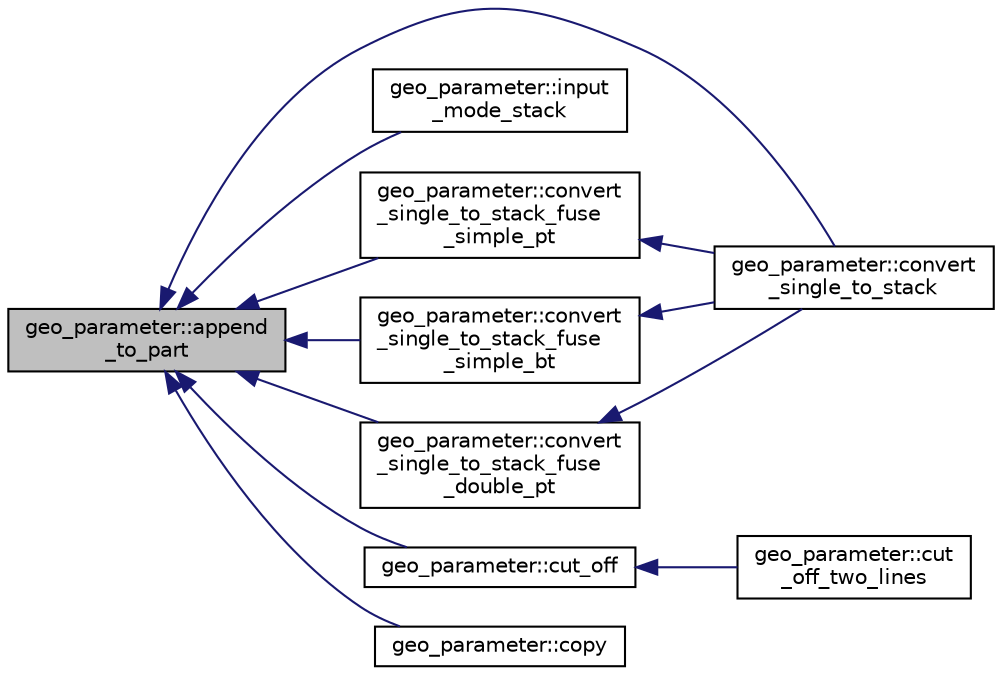 digraph "geo_parameter::append_to_part"
{
  edge [fontname="Helvetica",fontsize="10",labelfontname="Helvetica",labelfontsize="10"];
  node [fontname="Helvetica",fontsize="10",shape=record];
  rankdir="LR";
  Node15 [label="geo_parameter::append\l_to_part",height=0.2,width=0.4,color="black", fillcolor="grey75", style="filled", fontcolor="black"];
  Node15 -> Node16 [dir="back",color="midnightblue",fontsize="10",style="solid",fontname="Helvetica"];
  Node16 [label="geo_parameter::convert\l_single_to_stack",height=0.2,width=0.4,color="black", fillcolor="white", style="filled",URL="$d9/d51/classgeo__parameter.html#a38a7db47929dd2be6c51bf84ce6910d1"];
  Node15 -> Node17 [dir="back",color="midnightblue",fontsize="10",style="solid",fontname="Helvetica"];
  Node17 [label="geo_parameter::input\l_mode_stack",height=0.2,width=0.4,color="black", fillcolor="white", style="filled",URL="$d9/d51/classgeo__parameter.html#a10ec756948696ab11fafb5091c2d463e"];
  Node15 -> Node18 [dir="back",color="midnightblue",fontsize="10",style="solid",fontname="Helvetica"];
  Node18 [label="geo_parameter::convert\l_single_to_stack_fuse\l_simple_pt",height=0.2,width=0.4,color="black", fillcolor="white", style="filled",URL="$d9/d51/classgeo__parameter.html#a55bfef2de6f778f98dc6556db7ca09f0"];
  Node18 -> Node16 [dir="back",color="midnightblue",fontsize="10",style="solid",fontname="Helvetica"];
  Node15 -> Node19 [dir="back",color="midnightblue",fontsize="10",style="solid",fontname="Helvetica"];
  Node19 [label="geo_parameter::convert\l_single_to_stack_fuse\l_simple_bt",height=0.2,width=0.4,color="black", fillcolor="white", style="filled",URL="$d9/d51/classgeo__parameter.html#a0cf3cd58d64429f34e0d332873df8ce0"];
  Node19 -> Node16 [dir="back",color="midnightblue",fontsize="10",style="solid",fontname="Helvetica"];
  Node15 -> Node20 [dir="back",color="midnightblue",fontsize="10",style="solid",fontname="Helvetica"];
  Node20 [label="geo_parameter::convert\l_single_to_stack_fuse\l_double_pt",height=0.2,width=0.4,color="black", fillcolor="white", style="filled",URL="$d9/d51/classgeo__parameter.html#a5932c348cab6747ce94d2eeb7a1c40b0"];
  Node20 -> Node16 [dir="back",color="midnightblue",fontsize="10",style="solid",fontname="Helvetica"];
  Node15 -> Node21 [dir="back",color="midnightblue",fontsize="10",style="solid",fontname="Helvetica"];
  Node21 [label="geo_parameter::cut_off",height=0.2,width=0.4,color="black", fillcolor="white", style="filled",URL="$d9/d51/classgeo__parameter.html#a88ddcdf4c59071a89cae32add3747759"];
  Node21 -> Node22 [dir="back",color="midnightblue",fontsize="10",style="solid",fontname="Helvetica"];
  Node22 [label="geo_parameter::cut\l_off_two_lines",height=0.2,width=0.4,color="black", fillcolor="white", style="filled",URL="$d9/d51/classgeo__parameter.html#a4a8521129ea64b169d26abf5ff0ce0d9"];
  Node15 -> Node23 [dir="back",color="midnightblue",fontsize="10",style="solid",fontname="Helvetica"];
  Node23 [label="geo_parameter::copy",height=0.2,width=0.4,color="black", fillcolor="white", style="filled",URL="$d9/d51/classgeo__parameter.html#aa1345dc9b7647a3831848debcd583d3a"];
}

